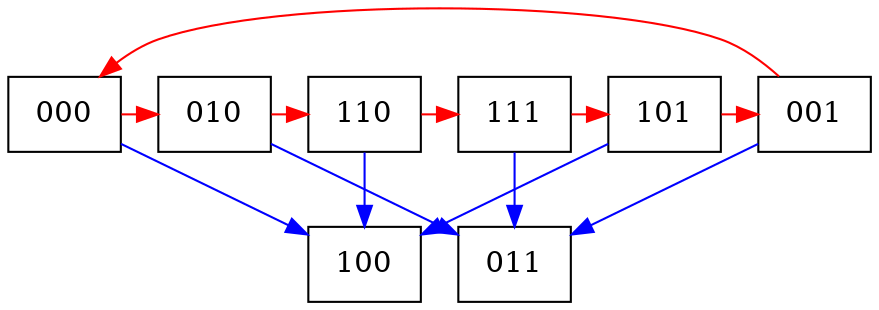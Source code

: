 digraph {
	subgraph level_2 { rank = same; node [shape = box] 000; 001; 010; 101; 110; 111};
	subgraph level_0 { rank = same; node [shape = box] 011; 100};

	edge [color = red, label = ""] 000 -> 010 ;
	edge [color = blue, label = ""] 000 -> 100 ;
	edge [color = red, label = ""] 001 -> 000 ;
	edge [color = blue, label = ""] 001 -> 011 ;
	edge [color = blue, label = ""] 010 -> 011 ;
	edge [color = red, label = ""] 010 -> 110 ;
	edge [color = red, label = ""] 101 -> 001 ;
	edge [color = blue, label = ""] 101 -> 100 ;
	edge [color = blue, label = ""] 110 -> 100 ;
	edge [color = red, label = ""] 110 -> 111 ;
	edge [color = blue, label = ""] 111 -> 011 ;
	edge [color = red, label = ""] 111 -> 101 ;
}